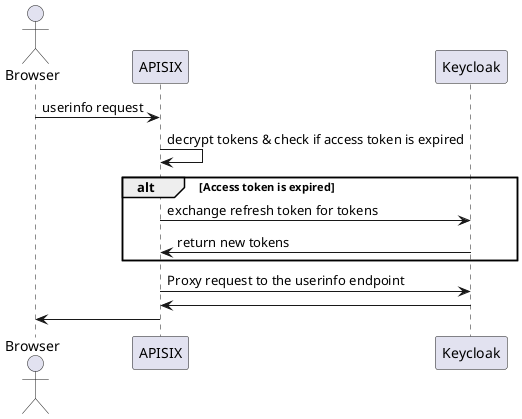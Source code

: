 @startuml
actor Browser
participant APISIX
participant Keycloak

Browser -> APISIX: userinfo request
APISIX -> APISIX : decrypt tokens & check if access token is expired
alt Access token is expired
    APISIX -> Keycloak: exchange refresh token for tokens
    Keycloak -> APISIX: return new tokens
end
APISIX -> Keycloak: Proxy request to the userinfo endpoint
Keycloak -> APISIX:
APISIX -> Browser:
@enduml
